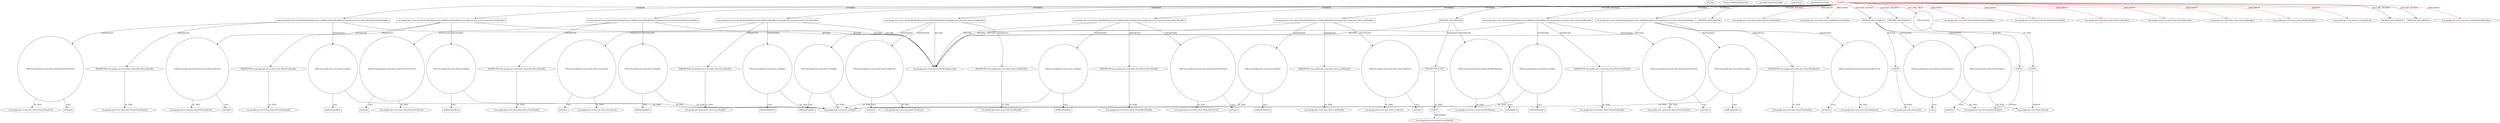 digraph {
baseInfo[graphId=1499,category="pattern",isAnonymous=false,possibleRelation=true]
frameworkRelatedTypesInfo[0="com.google.gwt.event.dom.client.HasBlurHandlers",1="com.google.gwt.event.dom.client.HasMouseUpHandlers",2="com.google.gwt.event.dom.client.HasMouseOverHandlers",3="com.google.gwt.user.client.ui.ComplexPanel",4="com.google.gwt.event.dom.client.HasLoadHandlers",5="com.google.gwt.event.dom.client.HasClickHandlers",6="com.google.gwt.event.dom.client.HasMouseOutHandlers",7="com.google.gwt.event.dom.client.HasMouseMoveHandlers",8="com.google.gwt.event.dom.client.HasFocusHandlers",9="com.google.gwt.event.dom.client.HasMouseDownHandlers"]
possibleCollaborationsInfo[0="1499~RETURN_TYPE_DECLARATION-CLIENT_METHOD_DECLARATION-~com.google.gwt.event.dom.client.HasBlurHandlers com.google.gwt.event.dom.client.HasMouseUpHandlers com.google.gwt.event.dom.client.HasMouseOverHandlers com.google.gwt.user.client.ui.ComplexPanel com.google.gwt.event.dom.client.HasLoadHandlers com.google.gwt.event.dom.client.HasClickHandlers com.google.gwt.event.dom.client.HasMouseOutHandlers com.google.gwt.event.dom.client.HasMouseMoveHandlers com.google.gwt.event.dom.client.HasFocusHandlers com.google.gwt.event.dom.client.HasMouseDownHandlers ~com.google.gwt.dom.client.Style ~false~false",1="1499~PARAMETER_TYPE_DECLARATION-CLIENT_METHOD_DECLARATION-~com.google.gwt.event.dom.client.HasBlurHandlers com.google.gwt.event.dom.client.HasMouseUpHandlers com.google.gwt.event.dom.client.HasMouseOverHandlers com.google.gwt.user.client.ui.ComplexPanel com.google.gwt.event.dom.client.HasLoadHandlers com.google.gwt.event.dom.client.HasClickHandlers com.google.gwt.event.dom.client.HasMouseOutHandlers com.google.gwt.event.dom.client.HasMouseMoveHandlers com.google.gwt.event.dom.client.HasFocusHandlers com.google.gwt.event.dom.client.HasMouseDownHandlers ~com.google.gwt.event.shared.EventHandler ~false~false",2="1499~FIELD_TYPE_DECLARATION-~com.google.gwt.event.dom.client.HasBlurHandlers com.google.gwt.event.dom.client.HasMouseUpHandlers com.google.gwt.event.dom.client.HasMouseOverHandlers com.google.gwt.user.client.ui.ComplexPanel com.google.gwt.event.dom.client.HasLoadHandlers com.google.gwt.event.dom.client.HasClickHandlers com.google.gwt.event.dom.client.HasMouseOutHandlers com.google.gwt.event.dom.client.HasMouseMoveHandlers com.google.gwt.event.dom.client.HasFocusHandlers com.google.gwt.event.dom.client.HasMouseDownHandlers ~com.google.gwt.dom.client.Element ~false~false",3="1499~RETURN_TYPE_DECLARATION-CLIENT_METHOD_DECLARATION-~com.google.gwt.event.dom.client.HasBlurHandlers com.google.gwt.event.dom.client.HasMouseUpHandlers com.google.gwt.event.dom.client.HasMouseOverHandlers com.google.gwt.user.client.ui.ComplexPanel com.google.gwt.event.dom.client.HasLoadHandlers com.google.gwt.event.dom.client.HasClickHandlers com.google.gwt.event.dom.client.HasMouseOutHandlers com.google.gwt.event.dom.client.HasMouseMoveHandlers com.google.gwt.event.dom.client.HasFocusHandlers com.google.gwt.event.dom.client.HasMouseDownHandlers ~com.google.gwt.core.client.JavaScriptObject ~false~false"]
patternInfo[frequency=2.0,patternRootClient=0]
patternInstancesInfo[0="mguiral-GwtSvgLib~/mguiral-GwtSvgLib/GwtSvgLib-master/src/gwt/html5/svg/client/user/ui/SVGSymbolWidget.java~SVGSymbolWidget~3998",1="mguiral-GwtSvgLib~/mguiral-GwtSvgLib/GwtSvgLib-master/src/gwt/html5/svg/client/user/ui/SVGGraphicalWidget.java~SVGGraphicalWidget~3974"]
44[label="com.google.gwt.event.shared.HandlerRegistration addMouseDownHandler(com.google.gwt.event.dom.client.MouseDownHandler)",vertexType="OVERRIDING_METHOD_DECLARATION",isFrameworkType=false,shape=box]
46[label="PARAMETER:com.google.gwt.event.dom.client.MouseDownHandler",vertexType="PARAMETER_DECLARATION",isFrameworkType=false]
47[label="com.google.gwt.event.dom.client.MouseDownHandler",vertexType="FRAMEWORK_INTERFACE_TYPE",isFrameworkType=false]
0[label="CLIENT",vertexType="ROOT_CLIENT_CLASS_DECLARATION",isFrameworkType=false,color=red]
24[label="com.google.gwt.event.shared.HandlerRegistration addBlurHandler(com.google.gwt.event.dom.client.BlurHandler)",vertexType="OVERRIDING_METHOD_DECLARATION",isFrameworkType=false,shape=box]
64[label="com.google.gwt.event.shared.HandlerRegistration addMouseOverHandler(com.google.gwt.event.dom.client.MouseOverHandler)",vertexType="OVERRIDING_METHOD_DECLARATION",isFrameworkType=false,shape=box]
66[label="PARAMETER:com.google.gwt.event.dom.client.MouseOverHandler",vertexType="PARAMETER_DECLARATION",isFrameworkType=false]
15[label="com.google.gwt.event.shared.HandlerRegistration",vertexType="FRAMEWORK_INTERFACE_TYPE",isFrameworkType=false]
14[label="com.google.gwt.event.shared.HandlerRegistration addFocusHandler(com.google.gwt.event.dom.client.FocusHandler)",vertexType="OVERRIDING_METHOD_DECLARATION",isFrameworkType=false,shape=box]
16[label="PARAMETER:com.google.gwt.event.dom.client.FocusHandler",vertexType="PARAMETER_DECLARATION",isFrameworkType=false]
17[label="com.google.gwt.event.dom.client.FocusHandler",vertexType="FRAMEWORK_INTERFACE_TYPE",isFrameworkType=false]
67[label="com.google.gwt.event.dom.client.MouseOverHandler",vertexType="FRAMEWORK_INTERFACE_TYPE",isFrameworkType=false]
34[label="com.google.gwt.event.shared.HandlerRegistration addClickHandler(com.google.gwt.event.dom.client.ClickHandler)",vertexType="OVERRIDING_METHOD_DECLARATION",isFrameworkType=false,shape=box]
36[label="PARAMETER:com.google.gwt.event.dom.client.ClickHandler",vertexType="PARAMETER_DECLARATION",isFrameworkType=false]
37[label="com.google.gwt.event.dom.client.ClickHandler",vertexType="FRAMEWORK_INTERFACE_TYPE",isFrameworkType=false]
74[label="com.google.gwt.event.shared.HandlerRegistration addMouseMoveHandler(com.google.gwt.event.dom.client.MouseMoveHandler)",vertexType="OVERRIDING_METHOD_DECLARATION",isFrameworkType=false,shape=box]
76[label="PARAMETER:com.google.gwt.event.dom.client.MouseMoveHandler",vertexType="PARAMETER_DECLARATION",isFrameworkType=false]
77[label="com.google.gwt.event.dom.client.MouseMoveHandler",vertexType="FRAMEWORK_INTERFACE_TYPE",isFrameworkType=false]
54[label="com.google.gwt.event.shared.HandlerRegistration addMouseUpHandler(com.google.gwt.event.dom.client.MouseUpHandler)",vertexType="OVERRIDING_METHOD_DECLARATION",isFrameworkType=false,shape=box]
56[label="PARAMETER:com.google.gwt.event.dom.client.MouseUpHandler",vertexType="PARAMETER_DECLARATION",isFrameworkType=false]
57[label="com.google.gwt.event.dom.client.MouseUpHandler",vertexType="FRAMEWORK_INTERFACE_TYPE",isFrameworkType=false]
123[label="METHOD_DECLARATION",vertexType="CLIENT_METHOD_DECLARATION",isFrameworkType=false,shape=box]
6[label="com.google.gwt.event.dom.client.HasMouseUpHandlers",vertexType="FRAMEWORK_INTERFACE_TYPE",isFrameworkType=false]
7[label="com.google.gwt.event.dom.client.HasMouseOverHandlers",vertexType="FRAMEWORK_INTERFACE_TYPE",isFrameworkType=false]
41[label="VAR:com.google.gwt.event.dom.client.ClickEvent",vertexType="VARIABLE_EXPRESION",isFrameworkType=false,shape=circle]
42[label="getType()",vertexType="INSIDE_CALL",isFrameworkType=false,shape=box]
43[label="com.google.gwt.event.dom.client.ClickEvent",vertexType="FRAMEWORK_CLASS_TYPE",isFrameworkType=false]
11[label="FIELD:CLIENT",vertexType="FIELD_DECLARATION",isFrameworkType=false,shape=circle]
94[label="com.google.gwt.event.shared.HandlerRegistration addLoadHandler(com.google.gwt.event.dom.client.LoadHandler)",vertexType="OVERRIDING_METHOD_DECLARATION",isFrameworkType=false,shape=box]
5[label="com.google.gwt.event.dom.client.HasMouseDownHandlers",vertexType="FRAMEWORK_INTERFACE_TYPE",isFrameworkType=false]
8[label="com.google.gwt.event.dom.client.HasMouseMoveHandlers",vertexType="FRAMEWORK_INTERFACE_TYPE",isFrameworkType=false]
2[label="com.google.gwt.event.dom.client.HasFocusHandlers",vertexType="FRAMEWORK_INTERFACE_TYPE",isFrameworkType=false]
4[label="com.google.gwt.event.dom.client.HasClickHandlers",vertexType="FRAMEWORK_INTERFACE_TYPE",isFrameworkType=false]
10[label="com.google.gwt.event.dom.client.HasLoadHandlers",vertexType="FRAMEWORK_INTERFACE_TYPE",isFrameworkType=false]
3[label="com.google.gwt.event.dom.client.HasBlurHandlers",vertexType="FRAMEWORK_INTERFACE_TYPE",isFrameworkType=false]
58[label="VAR:com.google.gwt.user.client.ui.Widget",vertexType="VARIABLE_EXPRESION",isFrameworkType=false,shape=circle]
59[label="addDomHandler()",vertexType="INSIDE_CALL",isFrameworkType=false,shape=box]
18[label="VAR:com.google.gwt.user.client.ui.Widget",vertexType="VARIABLE_EXPRESION",isFrameworkType=false,shape=circle]
19[label="addDomHandler()",vertexType="INSIDE_CALL",isFrameworkType=false,shape=box]
48[label="VAR:com.google.gwt.user.client.ui.Widget",vertexType="VARIABLE_EXPRESION",isFrameworkType=false,shape=circle]
49[label="addDomHandler()",vertexType="INSIDE_CALL",isFrameworkType=false,shape=box]
98[label="VAR:com.google.gwt.user.client.ui.Widget",vertexType="VARIABLE_EXPRESION",isFrameworkType=false,shape=circle]
99[label="addDomHandler()",vertexType="INSIDE_CALL",isFrameworkType=false,shape=box]
38[label="VAR:com.google.gwt.user.client.ui.Widget",vertexType="VARIABLE_EXPRESION",isFrameworkType=false,shape=circle]
39[label="addDomHandler()",vertexType="INSIDE_CALL",isFrameworkType=false,shape=box]
78[label="VAR:com.google.gwt.user.client.ui.Widget",vertexType="VARIABLE_EXPRESION",isFrameworkType=false,shape=circle]
79[label="addDomHandler()",vertexType="INSIDE_CALL",isFrameworkType=false,shape=box]
28[label="VAR:com.google.gwt.user.client.ui.Widget",vertexType="VARIABLE_EXPRESION",isFrameworkType=false,shape=circle]
29[label="addDomHandler()",vertexType="INSIDE_CALL",isFrameworkType=false,shape=box]
68[label="VAR:com.google.gwt.user.client.ui.Widget",vertexType="VARIABLE_EXPRESION",isFrameworkType=false,shape=circle]
69[label="addDomHandler()",vertexType="INSIDE_CALL",isFrameworkType=false,shape=box]
71[label="VAR:com.google.gwt.event.dom.client.MouseOverEvent",vertexType="VARIABLE_EXPRESION",isFrameworkType=false,shape=circle]
72[label="getType()",vertexType="INSIDE_CALL",isFrameworkType=false,shape=box]
73[label="com.google.gwt.event.dom.client.MouseOverEvent",vertexType="FRAMEWORK_CLASS_TYPE",isFrameworkType=false]
61[label="VAR:com.google.gwt.event.dom.client.MouseUpEvent",vertexType="VARIABLE_EXPRESION",isFrameworkType=false,shape=circle]
63[label="com.google.gwt.event.dom.client.MouseUpEvent",vertexType="FRAMEWORK_CLASS_TYPE",isFrameworkType=false]
62[label="getType()",vertexType="INSIDE_CALL",isFrameworkType=false,shape=box]
1[label="com.google.gwt.user.client.ui.ComplexPanel",vertexType="FRAMEWORK_CLASS_TYPE",isFrameworkType=false]
128[label="METHOD_DECLARATION",vertexType="CLIENT_METHOD_DECLARATION",isFrameworkType=false,shape=box]
133[label="VAR:com.google.gwt.event.shared.HandlerManager",vertexType="VARIABLE_EXPRESION",isFrameworkType=false,shape=circle]
134[label="addHandler()",vertexType="INSIDE_CALL",isFrameworkType=false,shape=box]
135[label="com.google.gwt.event.shared.HandlerManager",vertexType="FRAMEWORK_CLASS_TYPE",isFrameworkType=false]
130[label="PARAMETER:CLIENT",vertexType="PARAMETER_DECLARATION",isFrameworkType=false]
111[label="METHOD_DECLARATION",vertexType="CLIENT_METHOD_DECLARATION",isFrameworkType=false,shape=box]
117[label="VAR:com.google.gwt.dom.client.Element",vertexType="VARIABLE_EXPRESION",isFrameworkType=false,shape=circle]
114[label="VAR:com.google.gwt.core.client.JavaScriptObject",vertexType="VARIABLE_EXPRESION",isFrameworkType=false,shape=circle]
105[label="METHOD_DECLARATION",vertexType="CLIENT_METHOD_DECLARATION",isFrameworkType=false,shape=box]
120[label="METHOD_DECLARATION",vertexType="CLIENT_METHOD_DECLARATION",isFrameworkType=false,shape=box]
109[label="METHOD_DECLARATION",vertexType="CLIENT_METHOD_DECLARATION",isFrameworkType=false,shape=box]
9[label="com.google.gwt.event.dom.client.HasMouseOutHandlers",vertexType="FRAMEWORK_INTERFACE_TYPE",isFrameworkType=false]
101[label="VAR:com.google.gwt.event.dom.client.LoadEvent",vertexType="VARIABLE_EXPRESION",isFrameworkType=false,shape=circle]
102[label="getType()",vertexType="INSIDE_CALL",isFrameworkType=false,shape=box]
31[label="VAR:com.google.gwt.event.dom.client.BlurEvent",vertexType="VARIABLE_EXPRESION",isFrameworkType=false,shape=circle]
32[label="getType()",vertexType="INSIDE_CALL",isFrameworkType=false,shape=box]
33[label="com.google.gwt.event.dom.client.BlurEvent",vertexType="FRAMEWORK_CLASS_TYPE",isFrameworkType=false]
96[label="PARAMETER:com.google.gwt.event.dom.client.LoadHandler",vertexType="PARAMETER_DECLARATION",isFrameworkType=false]
97[label="com.google.gwt.event.dom.client.LoadHandler",vertexType="FRAMEWORK_INTERFACE_TYPE",isFrameworkType=false]
26[label="PARAMETER:com.google.gwt.event.dom.client.BlurHandler",vertexType="PARAMETER_DECLARATION",isFrameworkType=false]
27[label="com.google.gwt.event.dom.client.BlurHandler",vertexType="FRAMEWORK_INTERFACE_TYPE",isFrameworkType=false]
103[label="com.google.gwt.event.dom.client.LoadEvent",vertexType="FRAMEWORK_CLASS_TYPE",isFrameworkType=false]
81[label="VAR:com.google.gwt.event.dom.client.MouseMoveEvent",vertexType="VARIABLE_EXPRESION",isFrameworkType=false,shape=circle]
82[label="getType()",vertexType="INSIDE_CALL",isFrameworkType=false,shape=box]
118[label="getStyle()",vertexType="INSIDE_CALL",isFrameworkType=false,shape=box]
83[label="com.google.gwt.event.dom.client.MouseMoveEvent",vertexType="FRAMEWORK_CLASS_TYPE",isFrameworkType=false]
107[label="com.google.gwt.core.client.JavaScriptObject",vertexType="FRAMEWORK_CLASS_TYPE",isFrameworkType=false]
115[label="cast()",vertexType="INSIDE_CALL",isFrameworkType=false,shape=box]
21[label="VAR:com.google.gwt.event.dom.client.FocusEvent",vertexType="VARIABLE_EXPRESION",isFrameworkType=false,shape=circle]
22[label="getType()",vertexType="INSIDE_CALL",isFrameworkType=false,shape=box]
23[label="com.google.gwt.event.dom.client.FocusEvent",vertexType="FRAMEWORK_CLASS_TYPE",isFrameworkType=false]
20[label="com.google.gwt.user.client.ui.Widget",vertexType="FRAMEWORK_CLASS_TYPE",isFrameworkType=false]
88[label="VAR:com.google.gwt.user.client.ui.Widget",vertexType="VARIABLE_EXPRESION",isFrameworkType=false,shape=circle]
89[label="addDomHandler()",vertexType="INSIDE_CALL",isFrameworkType=false,shape=box]
51[label="VAR:com.google.gwt.event.dom.client.MouseDownEvent",vertexType="VARIABLE_EXPRESION",isFrameworkType=false,shape=circle]
53[label="com.google.gwt.event.dom.client.MouseDownEvent",vertexType="FRAMEWORK_CLASS_TYPE",isFrameworkType=false]
52[label="getType()",vertexType="INSIDE_CALL",isFrameworkType=false,shape=box]
84[label="com.google.gwt.event.shared.HandlerRegistration addMouseOutHandler(com.google.gwt.event.dom.client.MouseOutHandler)",vertexType="OVERRIDING_METHOD_DECLARATION",isFrameworkType=false,shape=box]
91[label="VAR:com.google.gwt.event.dom.client.MouseOutEvent",vertexType="VARIABLE_EXPRESION",isFrameworkType=false,shape=circle]
93[label="com.google.gwt.event.dom.client.MouseOutEvent",vertexType="FRAMEWORK_CLASS_TYPE",isFrameworkType=false]
92[label="getType()",vertexType="INSIDE_CALL",isFrameworkType=false,shape=box]
86[label="PARAMETER:com.google.gwt.event.dom.client.MouseOutHandler",vertexType="PARAMETER_DECLARATION",isFrameworkType=false]
87[label="com.google.gwt.event.dom.client.MouseOutHandler",vertexType="FRAMEWORK_INTERFACE_TYPE",isFrameworkType=false]
13[label="com.google.gwt.dom.client.Element",vertexType="FRAMEWORK_CLASS_TYPE",isFrameworkType=false]
112[label="CLIENT",vertexType="REFERENCE_CLIENT_CLASS_DECLARATION",isFrameworkType=false,color=blue]
113[label="com.google.gwt.dom.client.Style",vertexType="FRAMEWORK_CLASS_TYPE",isFrameworkType=false]
131[label="CLIENT",vertexType="REFERENCE_CLIENT_CLASS_DECLARATION",isFrameworkType=false,color=blue]
132[label="com.google.gwt.event.shared.EventHandler",vertexType="FRAMEWORK_INTERFACE_TYPE",isFrameworkType=false]
12[label="CLIENT",vertexType="REFERENCE_CLIENT_CLASS_DECLARATION",isFrameworkType=false,color=blue]
121[label="CLIENT",vertexType="REFERENCE_CLIENT_CLASS_DECLARATION",isFrameworkType=false,color=blue]
94->96[label="PARAMETER"]
38->39[label="CALL"]
101->103[label="OF_TYPE"]
0->3[label="IMPLEMENT",color=red]
28->29[label="CALL"]
74->78[label="INSTANTIATE"]
98->99[label="CALL"]
0->6[label="IMPLEMENT",color=red]
0->111[label="DECLARE_METHOD"]
0->120[label="DECLARE_METHOD"]
34->36[label="PARAMETER"]
18->20[label="OF_TYPE"]
0->7[label="IMPLEMENT",color=red]
64->68[label="INSTANTIATE"]
128->133[label="INSTANTIATE"]
114->107[label="OF_TYPE"]
68->20[label="OF_TYPE"]
46->47[label="OF_TYPE"]
54->61[label="INSTANTIATE"]
51->52[label="CALL"]
101->102[label="CALL"]
0->1[label="EXTEND",color=red]
0->84[label="OVERRIDE"]
24->28[label="INSTANTIATE"]
84->86[label="PARAMETER"]
24->26[label="PARAMETER"]
91->93[label="OF_TYPE"]
0->14[label="OVERRIDE"]
112->113[label="EXTEND",color=blue]
14->16[label="PARAMETER"]
84->15[label="RETURN"]
86->87[label="OF_TYPE"]
84->88[label="INSTANTIATE"]
71->72[label="CALL"]
128->130[label="PARAMETER"]
0->105[label="DECLARE_METHOD"]
31->33[label="OF_TYPE"]
41->42[label="CALL"]
117->118[label="CALL"]
54->56[label="PARAMETER"]
0->24[label="OVERRIDE"]
0->44[label="OVERRIDE"]
66->67[label="OF_TYPE"]
44->51[label="INSTANTIATE"]
81->82[label="CALL"]
131->132[label="IMPLEMENT",color=blue]
0->128[label="DECLARE_METHOD"]
76->77[label="OF_TYPE"]
11->12[label="OF_TYPE"]
64->71[label="INSTANTIATE"]
54->15[label="RETURN"]
18->19[label="CALL"]
130->131[label="OF_TYPE"]
0->11[label="DECLARE_FIELD"]
111->117[label="INSTANTIATE"]
31->32[label="CALL"]
74->81[label="INSTANTIATE"]
88->20[label="OF_TYPE"]
34->15[label="RETURN"]
12->13[label="EXTEND",color=blue]
14->21[label="INSTANTIATE"]
98->20[label="OF_TYPE"]
111->112[label="RETURN"]
114->115[label="CALL"]
120->121[label="RETURN"]
0->10[label="IMPLEMENT",color=red]
44->46[label="PARAMETER"]
34->38[label="INSTANTIATE"]
78->79[label="CALL"]
133->135[label="OF_TYPE"]
61->62[label="CALL"]
14->18[label="INSTANTIATE"]
34->41[label="INSTANTIATE"]
0->4[label="IMPLEMENT",color=red]
64->66[label="PARAMETER"]
61->63[label="OF_TYPE"]
128->15[label="RETURN"]
24->31[label="INSTANTIATE"]
48->49[label="CALL"]
0->64[label="OVERRIDE"]
0->34[label="OVERRIDE"]
94->98[label="INSTANTIATE"]
64->15[label="RETURN"]
41->43[label="OF_TYPE"]
0->9[label="IMPLEMENT",color=red]
58->20[label="OF_TYPE"]
44->48[label="INSTANTIATE"]
0->8[label="IMPLEMENT",color=red]
21->22[label="CALL"]
0->54[label="OVERRIDE"]
78->20[label="OF_TYPE"]
68->69[label="CALL"]
117->13[label="OF_TYPE"]
0->94[label="OVERRIDE"]
94->101[label="INSTANTIATE"]
71->73[label="OF_TYPE"]
51->53[label="OF_TYPE"]
94->15[label="RETURN"]
81->83[label="OF_TYPE"]
121->107[label="EXTEND",color=blue]
74->15[label="RETURN"]
54->58[label="INSTANTIATE"]
0->74[label="OVERRIDE"]
0->123[label="DECLARE_METHOD"]
58->59[label="CALL"]
0->2[label="IMPLEMENT",color=red]
0->5[label="IMPLEMENT",color=red]
28->20[label="OF_TYPE"]
48->20[label="OF_TYPE"]
133->134[label="CALL"]
36->37[label="OF_TYPE"]
26->27[label="OF_TYPE"]
24->15[label="RETURN"]
111->114[label="INSTANTIATE"]
14->15[label="RETURN"]
21->23[label="OF_TYPE"]
0->109[label="DECLARE_METHOD"]
96->97[label="OF_TYPE"]
91->92[label="CALL"]
44->15[label="RETURN"]
38->20[label="OF_TYPE"]
74->76[label="PARAMETER"]
16->17[label="OF_TYPE"]
56->57[label="OF_TYPE"]
88->89[label="CALL"]
84->91[label="INSTANTIATE"]
}
